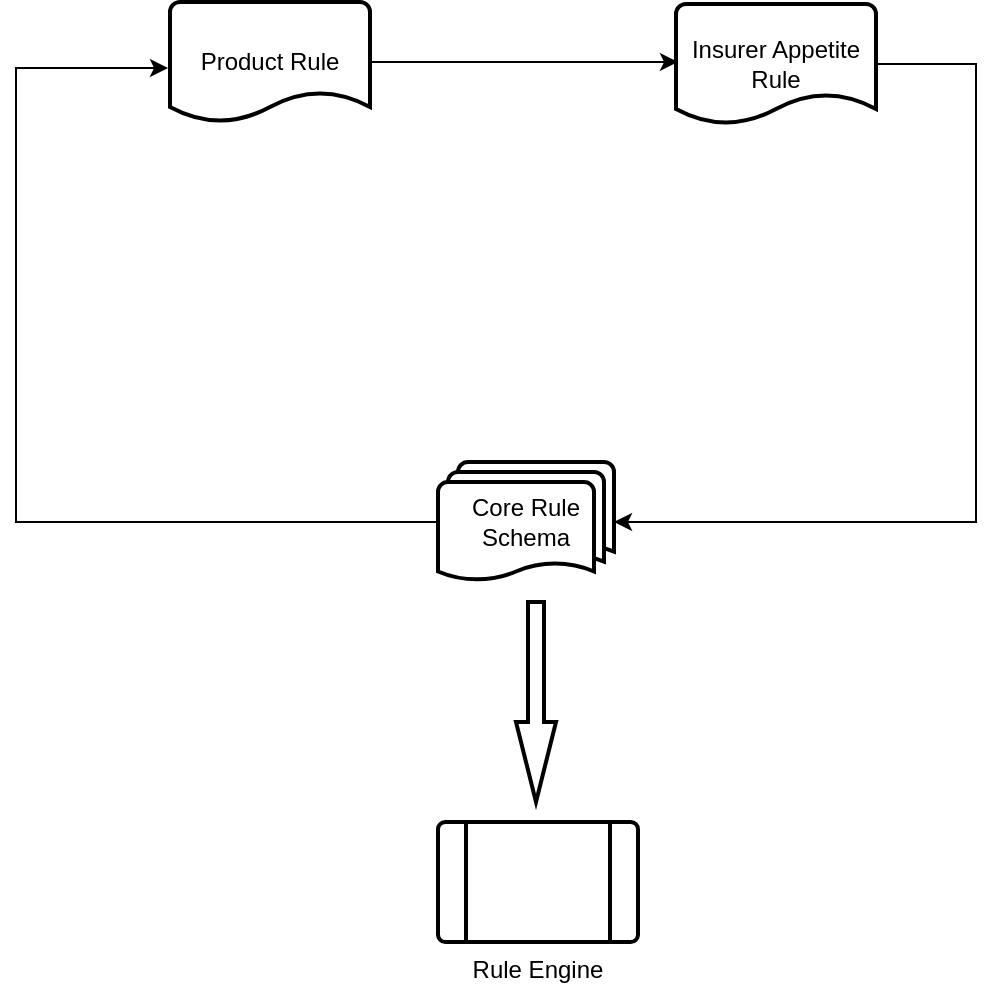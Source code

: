 <mxfile version="11.2.3" type="github" pages="1"><diagram id="6RqKRaIAIMwDfEm51N6J" name="Page-1"><mxGraphModel dx="1662" dy="804" grid="1" gridSize="10" guides="1" tooltips="1" connect="1" arrows="1" fold="1" page="1" pageScale="1" pageWidth="850" pageHeight="1100" math="0" shadow="0"><root><mxCell id="0"/><mxCell id="1" parent="0"/><mxCell id="tBwlNpUMg40ruAeq8Bir-11" style="edgeStyle=orthogonalEdgeStyle;rounded=0;orthogonalLoop=1;jettySize=auto;html=1;entryX=-0.01;entryY=0.55;entryDx=0;entryDy=0;entryPerimeter=0;" edge="1" parent="1" source="tBwlNpUMg40ruAeq8Bir-1" target="tBwlNpUMg40ruAeq8Bir-6"><mxGeometry relative="1" as="geometry"><mxPoint x="230" y="240" as="targetPoint"/><Array as="points"><mxPoint x="170" y="450"/><mxPoint x="170" y="223"/></Array></mxGeometry></mxCell><mxCell id="tBwlNpUMg40ruAeq8Bir-1" value="Core Rule Schema" style="strokeWidth=2;html=1;shape=mxgraph.flowchart.multi-document;whiteSpace=wrap;" vertex="1" parent="1"><mxGeometry x="381" y="420" width="88" height="60" as="geometry"/></mxCell><object label="Rule Engine" id="tBwlNpUMg40ruAeq8Bir-3"><mxCell style="verticalLabelPosition=bottom;verticalAlign=top;html=1;strokeWidth=2;shape=process;whiteSpace=wrap;rounded=1;size=0.14;arcSize=6;" vertex="1" parent="1"><mxGeometry x="381" y="600" width="100" height="60" as="geometry"/></mxCell></object><mxCell id="tBwlNpUMg40ruAeq8Bir-5" value="" style="verticalLabelPosition=bottom;verticalAlign=top;html=1;strokeWidth=2;shape=mxgraph.arrows2.arrow;dy=0.6;dx=40;notch=0;direction=south;" vertex="1" parent="1"><mxGeometry x="420" y="490" width="20" height="100" as="geometry"/></mxCell><mxCell id="tBwlNpUMg40ruAeq8Bir-12" style="edgeStyle=orthogonalEdgeStyle;rounded=0;orthogonalLoop=1;jettySize=auto;html=1;entryX=0.01;entryY=0.483;entryDx=0;entryDy=0;entryPerimeter=0;" edge="1" parent="1" source="tBwlNpUMg40ruAeq8Bir-6" target="tBwlNpUMg40ruAeq8Bir-7"><mxGeometry relative="1" as="geometry"/></mxCell><mxCell id="tBwlNpUMg40ruAeq8Bir-6" value="Product Rule" style="strokeWidth=2;html=1;shape=mxgraph.flowchart.document2;whiteSpace=wrap;size=0.25;" vertex="1" parent="1"><mxGeometry x="247" y="190" width="100" height="60" as="geometry"/></mxCell><mxCell id="tBwlNpUMg40ruAeq8Bir-13" style="edgeStyle=orthogonalEdgeStyle;rounded=0;orthogonalLoop=1;jettySize=auto;html=1;entryX=1;entryY=0.5;entryDx=0;entryDy=0;entryPerimeter=0;" edge="1" parent="1" source="tBwlNpUMg40ruAeq8Bir-7" target="tBwlNpUMg40ruAeq8Bir-1"><mxGeometry relative="1" as="geometry"><Array as="points"><mxPoint x="650" y="221"/><mxPoint x="650" y="450"/></Array></mxGeometry></mxCell><mxCell id="tBwlNpUMg40ruAeq8Bir-7" value="Insurer Appetite Rule" style="strokeWidth=2;html=1;shape=mxgraph.flowchart.document2;whiteSpace=wrap;size=0.25;" vertex="1" parent="1"><mxGeometry x="500" y="191" width="100" height="60" as="geometry"/></mxCell></root></mxGraphModel></diagram></mxfile>
